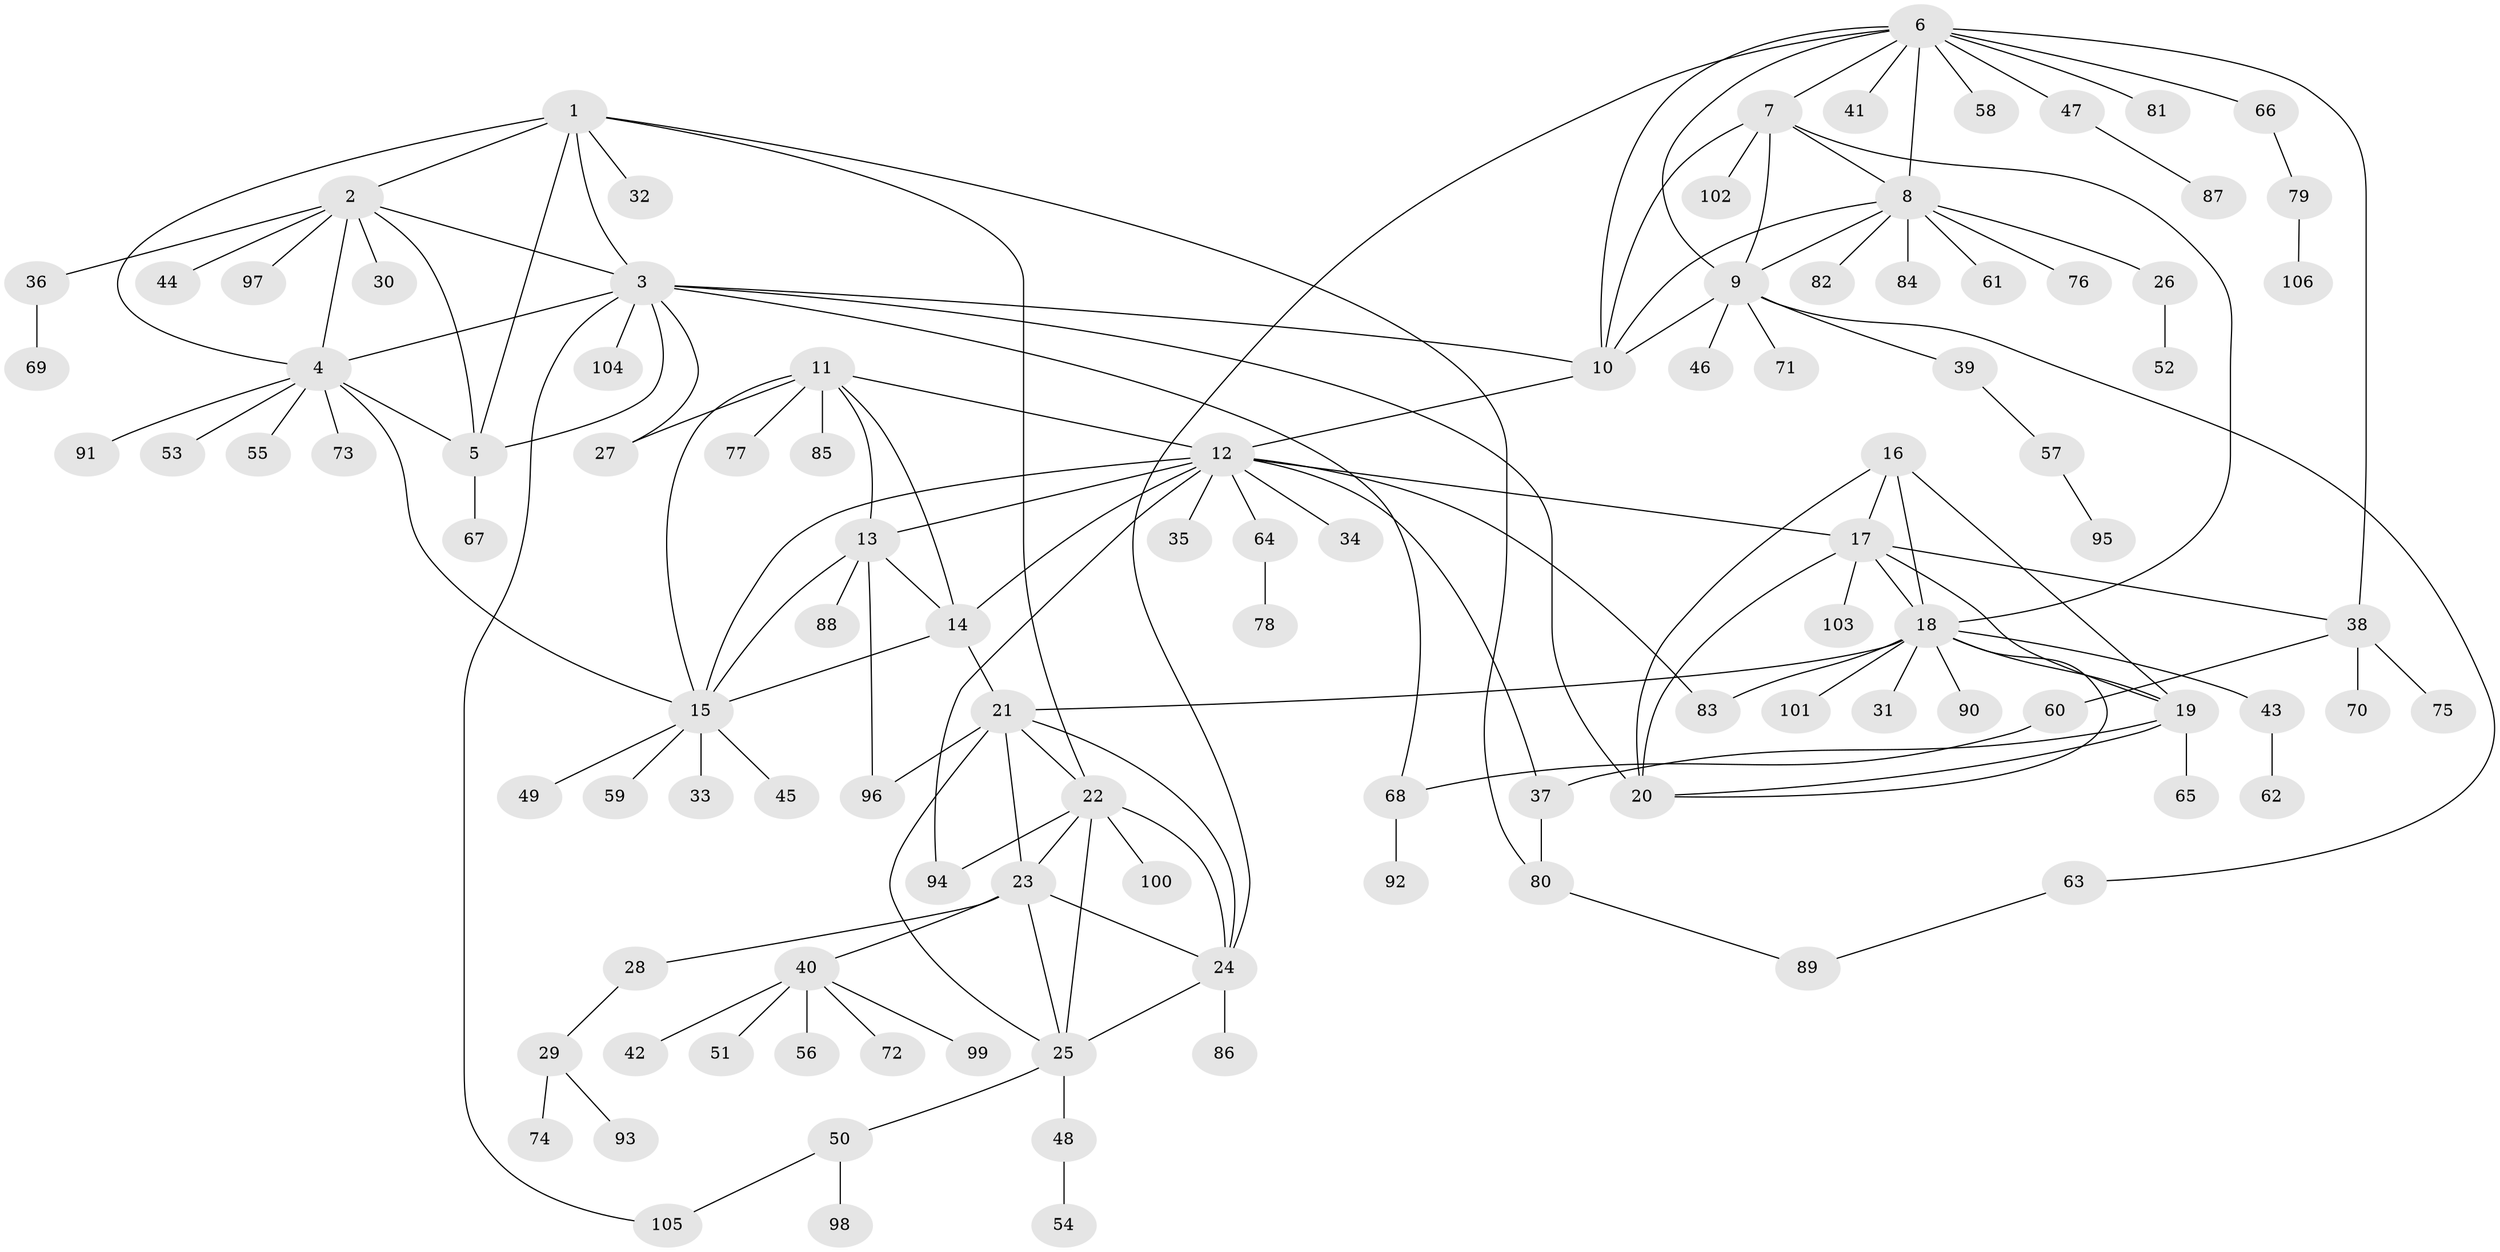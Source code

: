 // Generated by graph-tools (version 1.1) at 2025/15/03/09/25 04:15:54]
// undirected, 106 vertices, 151 edges
graph export_dot {
graph [start="1"]
  node [color=gray90,style=filled];
  1;
  2;
  3;
  4;
  5;
  6;
  7;
  8;
  9;
  10;
  11;
  12;
  13;
  14;
  15;
  16;
  17;
  18;
  19;
  20;
  21;
  22;
  23;
  24;
  25;
  26;
  27;
  28;
  29;
  30;
  31;
  32;
  33;
  34;
  35;
  36;
  37;
  38;
  39;
  40;
  41;
  42;
  43;
  44;
  45;
  46;
  47;
  48;
  49;
  50;
  51;
  52;
  53;
  54;
  55;
  56;
  57;
  58;
  59;
  60;
  61;
  62;
  63;
  64;
  65;
  66;
  67;
  68;
  69;
  70;
  71;
  72;
  73;
  74;
  75;
  76;
  77;
  78;
  79;
  80;
  81;
  82;
  83;
  84;
  85;
  86;
  87;
  88;
  89;
  90;
  91;
  92;
  93;
  94;
  95;
  96;
  97;
  98;
  99;
  100;
  101;
  102;
  103;
  104;
  105;
  106;
  1 -- 2;
  1 -- 3;
  1 -- 4;
  1 -- 5;
  1 -- 22;
  1 -- 32;
  1 -- 80;
  2 -- 3;
  2 -- 4;
  2 -- 5;
  2 -- 30;
  2 -- 36;
  2 -- 44;
  2 -- 97;
  3 -- 4;
  3 -- 5;
  3 -- 10;
  3 -- 20;
  3 -- 27;
  3 -- 68;
  3 -- 104;
  3 -- 105;
  4 -- 5;
  4 -- 15;
  4 -- 53;
  4 -- 55;
  4 -- 73;
  4 -- 91;
  5 -- 67;
  6 -- 7;
  6 -- 8;
  6 -- 9;
  6 -- 10;
  6 -- 24;
  6 -- 38;
  6 -- 41;
  6 -- 47;
  6 -- 58;
  6 -- 66;
  6 -- 81;
  7 -- 8;
  7 -- 9;
  7 -- 10;
  7 -- 18;
  7 -- 102;
  8 -- 9;
  8 -- 10;
  8 -- 26;
  8 -- 61;
  8 -- 76;
  8 -- 82;
  8 -- 84;
  9 -- 10;
  9 -- 39;
  9 -- 46;
  9 -- 63;
  9 -- 71;
  10 -- 12;
  11 -- 12;
  11 -- 13;
  11 -- 14;
  11 -- 15;
  11 -- 27;
  11 -- 77;
  11 -- 85;
  12 -- 13;
  12 -- 14;
  12 -- 15;
  12 -- 17;
  12 -- 34;
  12 -- 35;
  12 -- 37;
  12 -- 64;
  12 -- 83;
  12 -- 94;
  13 -- 14;
  13 -- 15;
  13 -- 88;
  13 -- 96;
  14 -- 15;
  14 -- 21;
  15 -- 33;
  15 -- 45;
  15 -- 49;
  15 -- 59;
  16 -- 17;
  16 -- 18;
  16 -- 19;
  16 -- 20;
  17 -- 18;
  17 -- 19;
  17 -- 20;
  17 -- 38;
  17 -- 103;
  18 -- 19;
  18 -- 20;
  18 -- 21;
  18 -- 31;
  18 -- 43;
  18 -- 83;
  18 -- 90;
  18 -- 101;
  19 -- 20;
  19 -- 37;
  19 -- 65;
  21 -- 22;
  21 -- 23;
  21 -- 24;
  21 -- 25;
  21 -- 96;
  22 -- 23;
  22 -- 24;
  22 -- 25;
  22 -- 94;
  22 -- 100;
  23 -- 24;
  23 -- 25;
  23 -- 28;
  23 -- 40;
  24 -- 25;
  24 -- 86;
  25 -- 48;
  25 -- 50;
  26 -- 52;
  28 -- 29;
  29 -- 74;
  29 -- 93;
  36 -- 69;
  37 -- 80;
  38 -- 60;
  38 -- 70;
  38 -- 75;
  39 -- 57;
  40 -- 42;
  40 -- 51;
  40 -- 56;
  40 -- 72;
  40 -- 99;
  43 -- 62;
  47 -- 87;
  48 -- 54;
  50 -- 98;
  50 -- 105;
  57 -- 95;
  60 -- 68;
  63 -- 89;
  64 -- 78;
  66 -- 79;
  68 -- 92;
  79 -- 106;
  80 -- 89;
}
